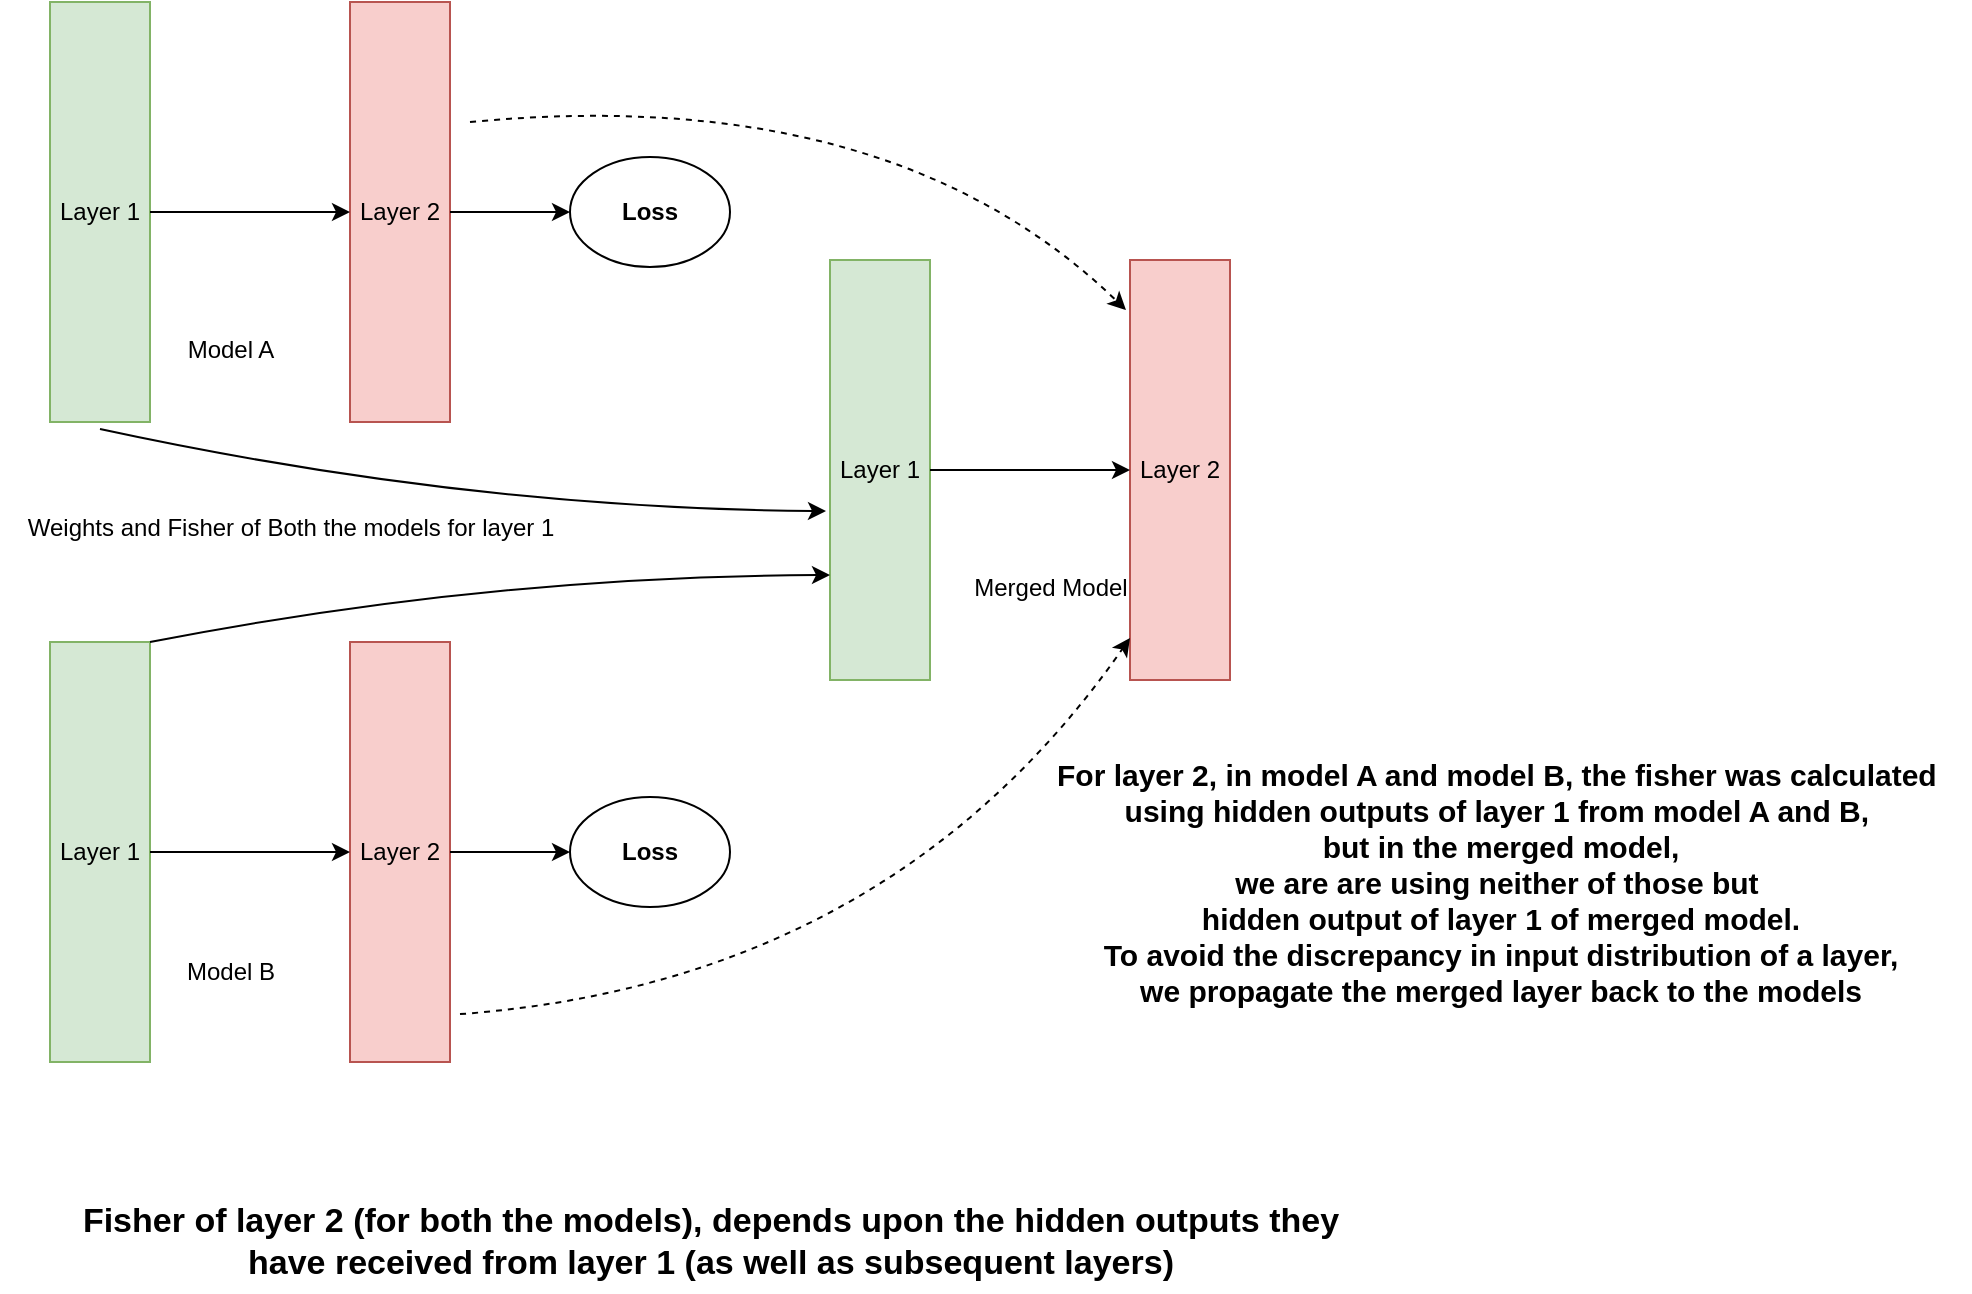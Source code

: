 <mxfile version="27.2.0">
  <diagram name="Page-1" id="sQDzEd_xI0HFWAMSjWak">
    <mxGraphModel dx="1234" dy="727" grid="1" gridSize="10" guides="1" tooltips="1" connect="1" arrows="1" fold="1" page="1" pageScale="1" pageWidth="850" pageHeight="1100" math="0" shadow="0">
      <root>
        <mxCell id="0" />
        <mxCell id="1" parent="0" />
        <mxCell id="qpErMOOokMr1HH3b0IK4-1" value="Layer 1" style="rounded=0;whiteSpace=wrap;html=1;fillColor=#d5e8d4;strokeColor=#82b366;" parent="1" vertex="1">
          <mxGeometry x="100" y="40" width="50" height="210" as="geometry" />
        </mxCell>
        <mxCell id="qpErMOOokMr1HH3b0IK4-2" value="Layer 2" style="rounded=0;whiteSpace=wrap;html=1;fillColor=#f8cecc;strokeColor=#b85450;" parent="1" vertex="1">
          <mxGeometry x="250" y="40" width="50" height="210" as="geometry" />
        </mxCell>
        <mxCell id="qpErMOOokMr1HH3b0IK4-3" value="" style="endArrow=classic;html=1;rounded=0;exitX=1;exitY=0.5;exitDx=0;exitDy=0;entryX=0;entryY=0.5;entryDx=0;entryDy=0;" parent="1" source="qpErMOOokMr1HH3b0IK4-1" target="qpErMOOokMr1HH3b0IK4-2" edge="1">
          <mxGeometry width="50" height="50" relative="1" as="geometry">
            <mxPoint x="400" y="410" as="sourcePoint" />
            <mxPoint x="450" y="360" as="targetPoint" />
          </mxGeometry>
        </mxCell>
        <mxCell id="qpErMOOokMr1HH3b0IK4-4" value="Model A" style="text;html=1;align=center;verticalAlign=middle;resizable=0;points=[];autosize=1;strokeColor=none;fillColor=none;" parent="1" vertex="1">
          <mxGeometry x="155" y="199" width="70" height="30" as="geometry" />
        </mxCell>
        <mxCell id="qpErMOOokMr1HH3b0IK4-5" value="Layer 1" style="rounded=0;whiteSpace=wrap;html=1;fillColor=#d5e8d4;strokeColor=#82b366;" parent="1" vertex="1">
          <mxGeometry x="100" y="360" width="50" height="210" as="geometry" />
        </mxCell>
        <mxCell id="qpErMOOokMr1HH3b0IK4-6" value="Layer 2" style="rounded=0;whiteSpace=wrap;html=1;fillColor=#f8cecc;strokeColor=#b85450;" parent="1" vertex="1">
          <mxGeometry x="250" y="360" width="50" height="210" as="geometry" />
        </mxCell>
        <mxCell id="qpErMOOokMr1HH3b0IK4-7" value="" style="endArrow=classic;html=1;rounded=0;exitX=1;exitY=0.5;exitDx=0;exitDy=0;entryX=0;entryY=0.5;entryDx=0;entryDy=0;" parent="1" source="qpErMOOokMr1HH3b0IK4-5" target="qpErMOOokMr1HH3b0IK4-6" edge="1">
          <mxGeometry width="50" height="50" relative="1" as="geometry">
            <mxPoint x="400" y="730" as="sourcePoint" />
            <mxPoint x="450" y="680" as="targetPoint" />
          </mxGeometry>
        </mxCell>
        <mxCell id="qpErMOOokMr1HH3b0IK4-8" value="Model B" style="text;html=1;align=center;verticalAlign=middle;resizable=0;points=[];autosize=1;strokeColor=none;fillColor=none;" parent="1" vertex="1">
          <mxGeometry x="155" y="510" width="70" height="30" as="geometry" />
        </mxCell>
        <mxCell id="qpErMOOokMr1HH3b0IK4-9" value="Layer 1" style="rounded=0;whiteSpace=wrap;html=1;fillColor=#d5e8d4;strokeColor=#82b366;" parent="1" vertex="1">
          <mxGeometry x="490" y="169" width="50" height="210" as="geometry" />
        </mxCell>
        <mxCell id="qpErMOOokMr1HH3b0IK4-10" value="Layer 2" style="rounded=0;whiteSpace=wrap;html=1;fillColor=#f8cecc;strokeColor=#b85450;" parent="1" vertex="1">
          <mxGeometry x="640" y="169" width="50" height="210" as="geometry" />
        </mxCell>
        <mxCell id="qpErMOOokMr1HH3b0IK4-11" value="" style="endArrow=classic;html=1;rounded=0;exitX=1;exitY=0.5;exitDx=0;exitDy=0;entryX=0;entryY=0.5;entryDx=0;entryDy=0;" parent="1" source="qpErMOOokMr1HH3b0IK4-9" target="qpErMOOokMr1HH3b0IK4-10" edge="1">
          <mxGeometry width="50" height="50" relative="1" as="geometry">
            <mxPoint x="790" y="539" as="sourcePoint" />
            <mxPoint x="840" y="489" as="targetPoint" />
          </mxGeometry>
        </mxCell>
        <mxCell id="qpErMOOokMr1HH3b0IK4-12" value="Merged Model" style="text;html=1;align=center;verticalAlign=middle;resizable=0;points=[];autosize=1;strokeColor=none;fillColor=none;" parent="1" vertex="1">
          <mxGeometry x="550" y="318" width="100" height="30" as="geometry" />
        </mxCell>
        <mxCell id="qpErMOOokMr1HH3b0IK4-13" value="&lt;b&gt;Loss&lt;/b&gt;" style="ellipse;whiteSpace=wrap;html=1;" parent="1" vertex="1">
          <mxGeometry x="360" y="117.5" width="80" height="55" as="geometry" />
        </mxCell>
        <mxCell id="qpErMOOokMr1HH3b0IK4-15" value="" style="endArrow=classic;html=1;rounded=0;exitX=1;exitY=0.5;exitDx=0;exitDy=0;" parent="1" source="qpErMOOokMr1HH3b0IK4-2" target="qpErMOOokMr1HH3b0IK4-13" edge="1">
          <mxGeometry width="50" height="50" relative="1" as="geometry">
            <mxPoint x="210" y="140" as="sourcePoint" />
            <mxPoint x="310" y="140" as="targetPoint" />
          </mxGeometry>
        </mxCell>
        <mxCell id="h96sEGYosIKRSkyl6Qhy-1" value="&lt;b&gt;Loss&lt;/b&gt;" style="ellipse;whiteSpace=wrap;html=1;" parent="1" vertex="1">
          <mxGeometry x="360" y="437.5" width="80" height="55" as="geometry" />
        </mxCell>
        <mxCell id="h96sEGYosIKRSkyl6Qhy-2" value="" style="endArrow=classic;html=1;rounded=0;exitX=1;exitY=0.5;exitDx=0;exitDy=0;" parent="1" target="h96sEGYosIKRSkyl6Qhy-1" edge="1">
          <mxGeometry width="50" height="50" relative="1" as="geometry">
            <mxPoint x="300" y="465" as="sourcePoint" />
            <mxPoint x="310" y="460" as="targetPoint" />
          </mxGeometry>
        </mxCell>
        <mxCell id="h96sEGYosIKRSkyl6Qhy-4" value="" style="endArrow=classic;html=1;rounded=0;exitX=1;exitY=0;exitDx=0;exitDy=0;entryX=0;entryY=0.75;entryDx=0;entryDy=0;curved=1;" parent="1" source="qpErMOOokMr1HH3b0IK4-5" target="qpErMOOokMr1HH3b0IK4-9" edge="1">
          <mxGeometry width="50" height="50" relative="1" as="geometry">
            <mxPoint x="400" y="410" as="sourcePoint" />
            <mxPoint x="450" y="360" as="targetPoint" />
            <Array as="points">
              <mxPoint x="320" y="327" />
            </Array>
          </mxGeometry>
        </mxCell>
        <mxCell id="h96sEGYosIKRSkyl6Qhy-5" value="&lt;div&gt;&lt;font style=&quot;font-size: 17px;&quot;&gt;Fisher of layer 2 (for both the models), depends upon the hidden outputs they&lt;/font&gt;&lt;/div&gt;&lt;div&gt;&lt;font style=&quot;font-size: 17px;&quot;&gt;have received from layer 1 (as well as subsequent layers)&lt;/font&gt;&lt;/div&gt;" style="text;html=1;align=center;verticalAlign=middle;resizable=0;points=[];autosize=1;strokeColor=none;fillColor=none;fontStyle=1" parent="1" vertex="1">
          <mxGeometry x="125" y="635" width="610" height="50" as="geometry" />
        </mxCell>
        <mxCell id="EuVStnvovB5LW7pUS2SD-5" value="" style="endArrow=classic;html=1;rounded=0;exitX=0.5;exitY=1;exitDx=0;exitDy=0;entryX=-0.04;entryY=0.581;entryDx=0;entryDy=0;entryPerimeter=0;curved=1;" edge="1" parent="1">
          <mxGeometry width="50" height="50" relative="1" as="geometry">
            <mxPoint x="125" y="253.5" as="sourcePoint" />
            <mxPoint x="488" y="294.51" as="targetPoint" />
            <Array as="points">
              <mxPoint x="310" y="293.5" />
            </Array>
          </mxGeometry>
        </mxCell>
        <mxCell id="EuVStnvovB5LW7pUS2SD-6" value="Weights and Fisher of Both the models for layer 1" style="text;html=1;align=center;verticalAlign=middle;resizable=0;points=[];autosize=1;strokeColor=none;fillColor=none;" vertex="1" parent="1">
          <mxGeometry x="75" y="288" width="290" height="30" as="geometry" />
        </mxCell>
        <mxCell id="EuVStnvovB5LW7pUS2SD-8" value="&lt;div&gt;&lt;b&gt;&lt;font style=&quot;font-size: 15px;&quot;&gt;For layer 2, in model A and model B, the fisher was calculated&amp;nbsp;&lt;/font&gt;&lt;/b&gt;&lt;/div&gt;&lt;div&gt;&lt;b&gt;&lt;font style=&quot;font-size: 15px;&quot;&gt;using hidden outputs of layer 1 from model A and B,&amp;nbsp;&lt;/font&gt;&lt;/b&gt;&lt;/div&gt;&lt;div&gt;&lt;b&gt;&lt;font style=&quot;font-size: 15px;&quot;&gt;but in the merged model,&lt;/font&gt;&lt;/b&gt;&lt;/div&gt;&lt;div&gt;&lt;b&gt;&lt;font style=&quot;font-size: 15px;&quot;&gt;we are are using neither of those but&amp;nbsp;&lt;/font&gt;&lt;/b&gt;&lt;/div&gt;&lt;div&gt;&lt;b&gt;&lt;font style=&quot;font-size: 15px;&quot;&gt;hidden output of layer 1 of merged model.&lt;/font&gt;&lt;/b&gt;&lt;/div&gt;&lt;div&gt;&lt;b&gt;&lt;font style=&quot;font-size: 15px;&quot;&gt;To avoid the discrepancy in input distribution of a layer,&lt;/font&gt;&lt;/b&gt;&lt;/div&gt;&lt;div&gt;&lt;b&gt;&lt;font style=&quot;font-size: 15px;&quot;&gt;we propagate the merged layer back to the models&lt;/font&gt;&lt;/b&gt;&lt;/div&gt;" style="text;html=1;align=center;verticalAlign=middle;resizable=0;points=[];autosize=1;strokeColor=none;fillColor=none;" vertex="1" parent="1">
          <mxGeometry x="590" y="410" width="470" height="140" as="geometry" />
        </mxCell>
        <mxCell id="EuVStnvovB5LW7pUS2SD-9" value="" style="endArrow=classic;html=1;rounded=0;entryX=-0.04;entryY=0.119;entryDx=0;entryDy=0;entryPerimeter=0;dashed=1;curved=1;" edge="1" parent="1" target="qpErMOOokMr1HH3b0IK4-10">
          <mxGeometry width="50" height="50" relative="1" as="geometry">
            <mxPoint x="310" y="100" as="sourcePoint" />
            <mxPoint x="440" y="340" as="targetPoint" />
            <Array as="points">
              <mxPoint x="520" y="80" />
            </Array>
          </mxGeometry>
        </mxCell>
        <mxCell id="EuVStnvovB5LW7pUS2SD-11" value="" style="endArrow=classic;html=1;rounded=0;exitX=1.1;exitY=0.886;exitDx=0;exitDy=0;exitPerimeter=0;entryX=0;entryY=0.9;entryDx=0;entryDy=0;entryPerimeter=0;curved=1;dashed=1;" edge="1" parent="1" source="qpErMOOokMr1HH3b0IK4-6" target="qpErMOOokMr1HH3b0IK4-10">
          <mxGeometry width="50" height="50" relative="1" as="geometry">
            <mxPoint x="390" y="400" as="sourcePoint" />
            <mxPoint x="440" y="350" as="targetPoint" />
            <Array as="points">
              <mxPoint x="520" y="530" />
            </Array>
          </mxGeometry>
        </mxCell>
      </root>
    </mxGraphModel>
  </diagram>
</mxfile>
